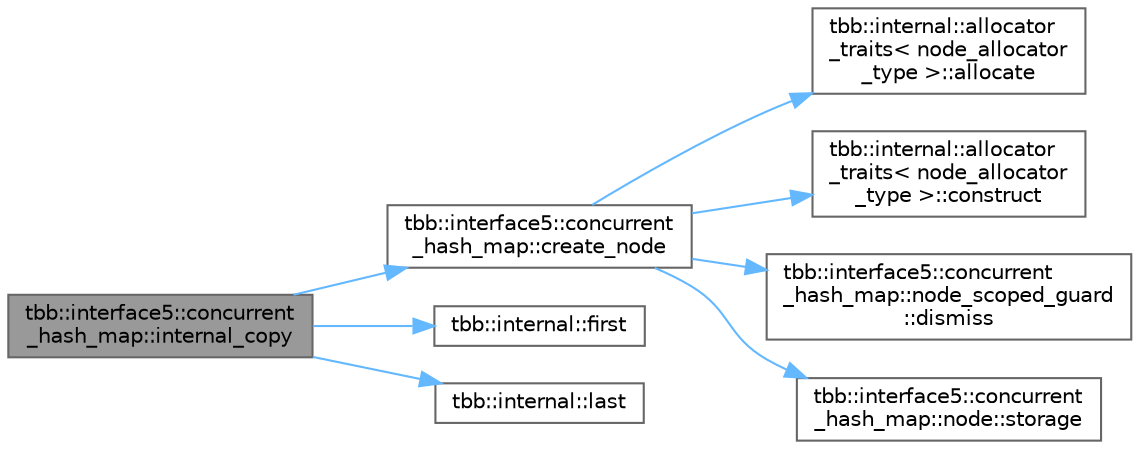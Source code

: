 digraph "tbb::interface5::concurrent_hash_map::internal_copy"
{
 // LATEX_PDF_SIZE
  bgcolor="transparent";
  edge [fontname=Helvetica,fontsize=10,labelfontname=Helvetica,labelfontsize=10];
  node [fontname=Helvetica,fontsize=10,shape=box,height=0.2,width=0.4];
  rankdir="LR";
  Node1 [id="Node000001",label="tbb::interface5::concurrent\l_hash_map::internal_copy",height=0.2,width=0.4,color="gray40", fillcolor="grey60", style="filled", fontcolor="black",tooltip=" "];
  Node1 -> Node2 [id="edge1_Node000001_Node000002",color="steelblue1",style="solid",tooltip=" "];
  Node2 [id="Node000002",label="tbb::interface5::concurrent\l_hash_map::create_node",height=0.2,width=0.4,color="grey40", fillcolor="white", style="filled",URL="$classtbb_1_1interface5_1_1concurrent__hash__map.html#a33ee815d577d60151e2f39cddb44132f",tooltip=" "];
  Node2 -> Node3 [id="edge2_Node000002_Node000003",color="steelblue1",style="solid",tooltip=" "];
  Node3 [id="Node000003",label="tbb::internal::allocator\l_traits\< node_allocator\l_type \>::allocate",height=0.2,width=0.4,color="grey40", fillcolor="white", style="filled",URL="$structtbb_1_1internal_1_1allocator__traits.html#a1a8dd26b54ba4721f31522c15fb7e086",tooltip=" "];
  Node2 -> Node4 [id="edge3_Node000002_Node000004",color="steelblue1",style="solid",tooltip=" "];
  Node4 [id="Node000004",label="tbb::internal::allocator\l_traits\< node_allocator\l_type \>::construct",height=0.2,width=0.4,color="grey40", fillcolor="white", style="filled",URL="$structtbb_1_1internal_1_1allocator__traits.html#a09f0e1c1ba35a5d9933808e593f936dd",tooltip=" "];
  Node2 -> Node5 [id="edge4_Node000002_Node000005",color="steelblue1",style="solid",tooltip=" "];
  Node5 [id="Node000005",label="tbb::interface5::concurrent\l_hash_map::node_scoped_guard\l::dismiss",height=0.2,width=0.4,color="grey40", fillcolor="white", style="filled",URL="$structtbb_1_1interface5_1_1concurrent__hash__map_1_1node__scoped__guard.html#a9ff6e5bea945bb7f3e6ecf8eb26adc58",tooltip=" "];
  Node2 -> Node6 [id="edge5_Node000002_Node000006",color="steelblue1",style="solid",tooltip=" "];
  Node6 [id="Node000006",label="tbb::interface5::concurrent\l_hash_map::node::storage",height=0.2,width=0.4,color="grey40", fillcolor="white", style="filled",URL="$classtbb_1_1interface5_1_1concurrent__hash__map_1_1node.html#a0ee3aee871741251c401546f5ace2583",tooltip=" "];
  Node1 -> Node7 [id="edge6_Node000001_Node000007",color="steelblue1",style="solid",tooltip=" "];
  Node7 [id="Node000007",label="tbb::internal::first",height=0.2,width=0.4,color="grey40", fillcolor="white", style="filled",URL="$namespacetbb_1_1internal.html#ab9f93f2f0b5a50bfec5f8ebbfbe9b9db",tooltip=" "];
  Node1 -> Node8 [id="edge7_Node000001_Node000008",color="steelblue1",style="solid",tooltip=" "];
  Node8 [id="Node000008",label="tbb::internal::last",height=0.2,width=0.4,color="grey40", fillcolor="white", style="filled",URL="$namespacetbb_1_1internal.html#a18405c9631e7064d3af5662f30a84dd2",tooltip=" "];
}
